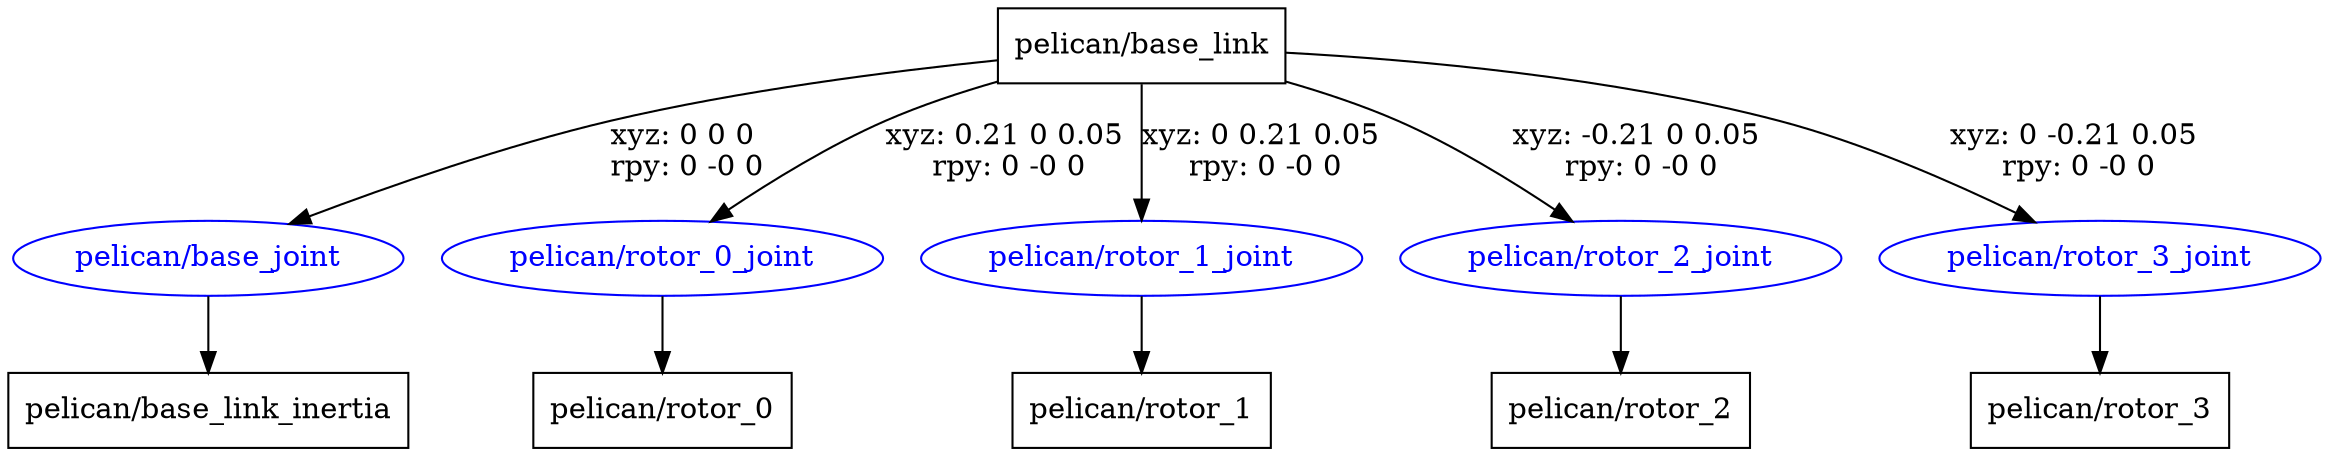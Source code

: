 digraph G {
node [shape=box];
"pelican/base_link" [label="pelican/base_link"];
"pelican/base_link_inertia" [label="pelican/base_link_inertia"];
"pelican/rotor_0" [label="pelican/rotor_0"];
"pelican/rotor_1" [label="pelican/rotor_1"];
"pelican/rotor_2" [label="pelican/rotor_2"];
"pelican/rotor_3" [label="pelican/rotor_3"];
node [shape=ellipse, color=blue, fontcolor=blue];
"pelican/base_link" -> "pelican/base_joint" [label="xyz: 0 0 0 \nrpy: 0 -0 0"]
"pelican/base_joint" -> "pelican/base_link_inertia"
"pelican/base_link" -> "pelican/rotor_0_joint" [label="xyz: 0.21 0 0.05 \nrpy: 0 -0 0"]
"pelican/rotor_0_joint" -> "pelican/rotor_0"
"pelican/base_link" -> "pelican/rotor_1_joint" [label="xyz: 0 0.21 0.05 \nrpy: 0 -0 0"]
"pelican/rotor_1_joint" -> "pelican/rotor_1"
"pelican/base_link" -> "pelican/rotor_2_joint" [label="xyz: -0.21 0 0.05 \nrpy: 0 -0 0"]
"pelican/rotor_2_joint" -> "pelican/rotor_2"
"pelican/base_link" -> "pelican/rotor_3_joint" [label="xyz: 0 -0.21 0.05 \nrpy: 0 -0 0"]
"pelican/rotor_3_joint" -> "pelican/rotor_3"
}
